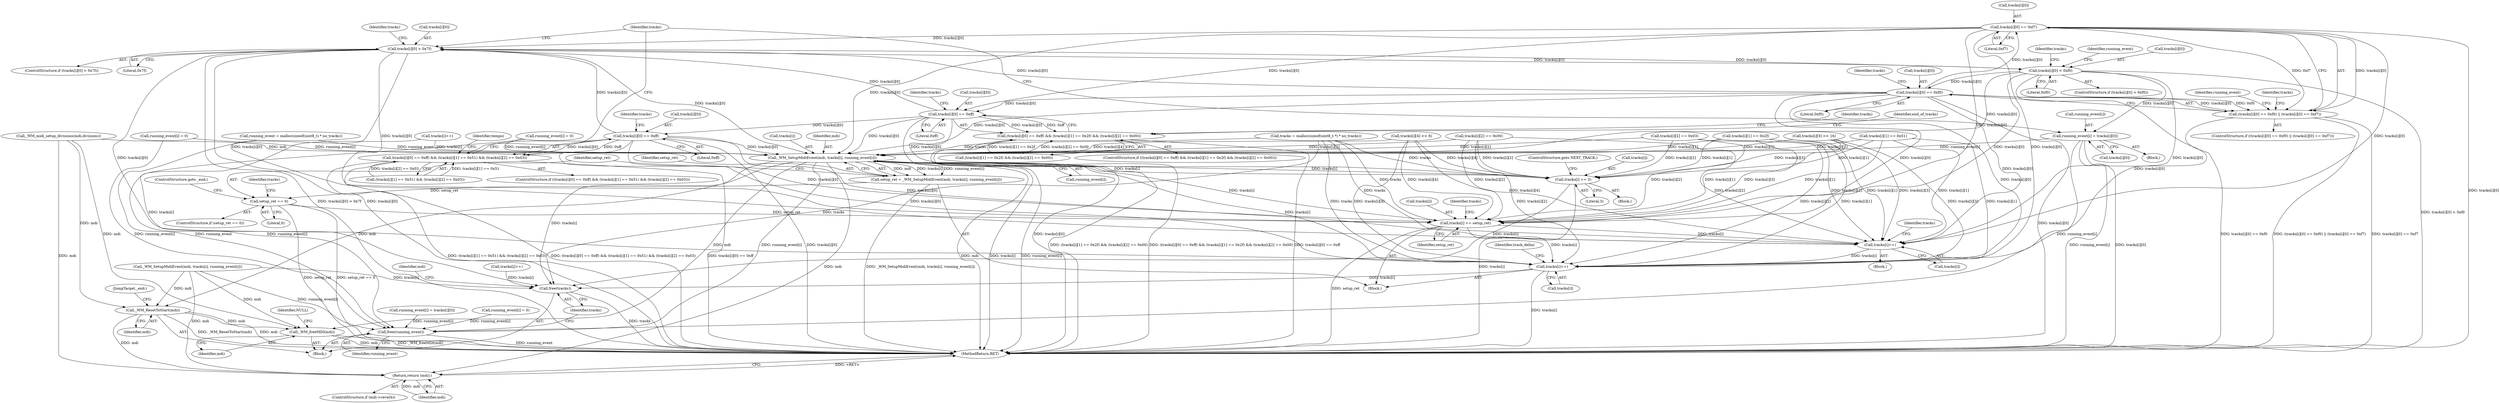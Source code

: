 digraph "0_wildmidi_660b513d99bced8783a4a5984ac2f742c74ebbdd_1@pointer" {
"1000814" [label="(Call,tracks[i][0] == 0xf7)"];
"1000807" [label="(Call,tracks[i][0] == 0xf0)"];
"1000787" [label="(Call,tracks[i][0] < 0xf0)"];
"1000778" [label="(Call,tracks[i][0] > 0x7f)"];
"1000869" [label="(Call,tracks[i][0] == 0xff)"];
"1000830" [label="(Call,tracks[i][0] == 0xff)"];
"1000814" [label="(Call,tracks[i][0] == 0xf7)"];
"1000763" [label="(Call,_WM_SetupMidiEvent(mdi, tracks[i], running_event[i]))"];
"1000761" [label="(Call,setup_ret = _WM_SetupMidiEvent(mdi, tracks[i], running_event[i]))"];
"1000772" [label="(Call,setup_ret == 0)"];
"1000926" [label="(Call,tracks[i] += setup_ret)"];
"1000957" [label="(Call,tracks[i]++)"];
"1000983" [label="(Call,tracks[i]++)"];
"1001423" [label="(Call,free(tracks))"];
"1000860" [label="(Call,tracks[i] += 3)"];
"1001412" [label="(Call,_WM_ResetToStart(mdi))"];
"1001429" [label="(Return,return (mdi);)"];
"1001431" [label="(Call,_WM_freeMDI(mdi))"];
"1001421" [label="(Call,free(running_event))"];
"1000795" [label="(Call,running_event[i] = tracks[i][0])"];
"1000806" [label="(Call,(tracks[i][0] == 0xf0) || (tracks[i][0] == 0xf7))"];
"1000829" [label="(Call,(tracks[i][0] == 0xff) && (tracks[i][1] == 0x2f) && (tracks[i][2] == 0x00))"];
"1000868" [label="(Call,(tracks[i][0] == 0xff) && (tracks[i][1] == 0x51) && (tracks[i][2] == 0x03))"];
"1001427" [label="(Identifier,mdi)"];
"1000869" [label="(Call,tracks[i][0] == 0xff)"];
"1000790" [label="(Identifier,tracks)"];
"1000624" [label="(Call,tracks[i]++)"];
"1000824" [label="(Identifier,running_event)"];
"1000392" [label="(Call,_WM_midi_setup_divisions(mdi,divisions))"];
"1000777" [label="(ControlStructure,if (tracks[i][0] > 0x7f))"];
"1000772" [label="(Call,setup_ret == 0)"];
"1000830" [label="(Call,tracks[i][0] == 0xff)"];
"1000831" [label="(Call,tracks[i][0])"];
"1000875" [label="(Literal,0xff)"];
"1000795" [label="(Call,running_event[i] = tracks[i][0])"];
"1001412" [label="(Call,_WM_ResetToStart(mdi))"];
"1000854" [label="(Identifier,end_of_tracks)"];
"1000940" [label="(Block,)"];
"1000930" [label="(Identifier,setup_ret)"];
"1000810" [label="(Identifier,tracks)"];
"1001429" [label="(Return,return (mdi);)"];
"1000903" [label="(Call,tracks[i][4] << 8)"];
"1000964" [label="(Identifier,tracks)"];
"1001422" [label="(Identifier,running_event)"];
"1000860" [label="(Call,tracks[i] += 3)"];
"1000876" [label="(Call,(tracks[i][1] == 0x51) && (tracks[i][2] == 0x03))"];
"1000771" [label="(ControlStructure,if (setup_ret == 0))"];
"1000817" [label="(Identifier,tracks)"];
"1000794" [label="(Block,)"];
"1000805" [label="(ControlStructure,if ((tracks[i][0] == 0xf0) || (tracks[i][0] == 0xf7)))"];
"1000570" [label="(Call,running_event[i] = 0)"];
"1000806" [label="(Call,(tracks[i][0] == 0xf0) || (tracks[i][0] == 0xf7))"];
"1001425" [label="(ControlStructure,if (mdi->reverb))"];
"1000820" [label="(Literal,0xf7)"];
"1000867" [label="(ControlStructure,if ((tracks[i][0] == 0xff) && (tracks[i][1] == 0x51) && (tracks[i][2] == 0x03)))"];
"1000814" [label="(Call,tracks[i][0] == 0xf7)"];
"1000895" [label="(Call,tracks[i][3] << 16)"];
"1000793" [label="(Literal,0xf0)"];
"1000865" [label="(ControlStructure,goto NEXT_TRACK;)"];
"1000784" [label="(Literal,0x7f)"];
"1001086" [label="(Call,_WM_SetupMidiEvent(mdi, tracks[i], running_event[i]))"];
"1001423" [label="(Call,free(tracks))"];
"1000761" [label="(Call,setup_ret = _WM_SetupMidiEvent(mdi, tracks[i], running_event[i]))"];
"1000958" [label="(Call,tracks[i])"];
"1001434" [label="(Identifier,NULL)"];
"1001435" [label="(MethodReturn,RET)"];
"1000797" [label="(Identifier,running_event)"];
"1000989" [label="(Identifier,track_delta)"];
"1000762" [label="(Identifier,setup_ret)"];
"1000872" [label="(Identifier,tracks)"];
"1000841" [label="(Identifier,tracks)"];
"1000773" [label="(Identifier,setup_ret)"];
"1000845" [label="(Call,tracks[i][2] == 0x00)"];
"1000852" [label="(Block,)"];
"1000774" [label="(Literal,0)"];
"1000786" [label="(ControlStructure,if (tracks[i][0] < 0xf0))"];
"1000122" [label="(Block,)"];
"1000957" [label="(Call,tracks[i]++)"];
"1000808" [label="(Call,tracks[i][0])"];
"1000395" [label="(Call,tracks = malloc(sizeof(uint8_t *) * no_tracks))"];
"1000828" [label="(ControlStructure,if ((tracks[i][0] == 0xff) && (tracks[i][1] == 0x2f) && (tracks[i][2] == 0x00)))"];
"1000861" [label="(Call,tracks[i])"];
"1000926" [label="(Call,tracks[i] += setup_ret)"];
"1001424" [label="(Identifier,tracks)"];
"1001118" [label="(Call,running_event[i] = tracks[i][0])"];
"1000822" [label="(Call,running_event[i] = 0)"];
"1001431" [label="(Call,_WM_freeMDI(mdi))"];
"1000807" [label="(Call,tracks[i][0] == 0xf0)"];
"1000927" [label="(Call,tracks[i])"];
"1000778" [label="(Call,tracks[i][0] > 0x7f)"];
"1000983" [label="(Call,tracks[i]++)"];
"1001413" [label="(Identifier,mdi)"];
"1000796" [label="(Call,running_event[i])"];
"1000799" [label="(Call,tracks[i][0])"];
"1000877" [label="(Call,tracks[i][1] == 0x51)"];
"1000864" [label="(Literal,3)"];
"1000779" [label="(Call,tracks[i][0])"];
"1000768" [label="(Call,running_event[i])"];
"1000868" [label="(Call,(tracks[i][0] == 0xff) && (tracks[i][1] == 0x51) && (tracks[i][2] == 0x03))"];
"1000765" [label="(Call,tracks[i])"];
"1000781" [label="(Identifier,tracks)"];
"1000984" [label="(Call,tracks[i])"];
"1000870" [label="(Call,tracks[i][0])"];
"1000813" [label="(Literal,0xf0)"];
"1000880" [label="(Identifier,tracks)"];
"1000416" [label="(Call,running_event = malloc(sizeof(uint8_t) * no_tracks))"];
"1001304" [label="(Call,tracks[i]++)"];
"1000760" [label="(Block,)"];
"1000836" [label="(Literal,0xff)"];
"1001432" [label="(Identifier,mdi)"];
"1000935" [label="(Identifier,tracks)"];
"1000884" [label="(Call,tracks[i][2] == 0x03)"];
"1000776" [label="(ControlStructure,goto _end;)"];
"1000893" [label="(Identifier,tempo)"];
"1001414" [label="(JumpTarget,_end:)"];
"1000838" [label="(Call,tracks[i][1] == 0x2f)"];
"1001430" [label="(Identifier,mdi)"];
"1000815" [label="(Call,tracks[i][0])"];
"1000788" [label="(Call,tracks[i][0])"];
"1000763" [label="(Call,_WM_SetupMidiEvent(mdi, tracks[i], running_event[i]))"];
"1000787" [label="(Call,tracks[i][0] < 0xf0)"];
"1000928" [label="(Identifier,tracks)"];
"1001421" [label="(Call,free(running_event))"];
"1000829" [label="(Call,(tracks[i][0] == 0xff) && (tracks[i][1] == 0x2f) && (tracks[i][2] == 0x00))"];
"1000833" [label="(Identifier,tracks)"];
"1001145" [label="(Call,running_event[i] = 0)"];
"1000837" [label="(Call,(tracks[i][1] == 0x2f) && (tracks[i][2] == 0x00))"];
"1000764" [label="(Identifier,mdi)"];
"1000814" -> "1000806"  [label="AST: "];
"1000814" -> "1000820"  [label="CFG: "];
"1000815" -> "1000814"  [label="AST: "];
"1000820" -> "1000814"  [label="AST: "];
"1000806" -> "1000814"  [label="CFG: "];
"1000814" -> "1001435"  [label="DDG: tracks[i][0]"];
"1000814" -> "1000763"  [label="DDG: tracks[i][0]"];
"1000814" -> "1000778"  [label="DDG: tracks[i][0]"];
"1000814" -> "1000806"  [label="DDG: tracks[i][0]"];
"1000814" -> "1000806"  [label="DDG: 0xf7"];
"1000807" -> "1000814"  [label="DDG: tracks[i][0]"];
"1000814" -> "1000830"  [label="DDG: tracks[i][0]"];
"1000814" -> "1000926"  [label="DDG: tracks[i][0]"];
"1000814" -> "1000957"  [label="DDG: tracks[i][0]"];
"1000814" -> "1000983"  [label="DDG: tracks[i][0]"];
"1000807" -> "1000806"  [label="AST: "];
"1000807" -> "1000813"  [label="CFG: "];
"1000808" -> "1000807"  [label="AST: "];
"1000813" -> "1000807"  [label="AST: "];
"1000817" -> "1000807"  [label="CFG: "];
"1000806" -> "1000807"  [label="CFG: "];
"1000807" -> "1001435"  [label="DDG: tracks[i][0]"];
"1000807" -> "1000763"  [label="DDG: tracks[i][0]"];
"1000807" -> "1000778"  [label="DDG: tracks[i][0]"];
"1000807" -> "1000806"  [label="DDG: tracks[i][0]"];
"1000807" -> "1000806"  [label="DDG: 0xf0"];
"1000787" -> "1000807"  [label="DDG: tracks[i][0]"];
"1000807" -> "1000830"  [label="DDG: tracks[i][0]"];
"1000807" -> "1000926"  [label="DDG: tracks[i][0]"];
"1000807" -> "1000957"  [label="DDG: tracks[i][0]"];
"1000807" -> "1000983"  [label="DDG: tracks[i][0]"];
"1000787" -> "1000786"  [label="AST: "];
"1000787" -> "1000793"  [label="CFG: "];
"1000788" -> "1000787"  [label="AST: "];
"1000793" -> "1000787"  [label="AST: "];
"1000797" -> "1000787"  [label="CFG: "];
"1000810" -> "1000787"  [label="CFG: "];
"1000787" -> "1001435"  [label="DDG: tracks[i][0] < 0xf0"];
"1000787" -> "1000763"  [label="DDG: tracks[i][0]"];
"1000787" -> "1000778"  [label="DDG: tracks[i][0]"];
"1000778" -> "1000787"  [label="DDG: tracks[i][0]"];
"1000787" -> "1000795"  [label="DDG: tracks[i][0]"];
"1000787" -> "1000926"  [label="DDG: tracks[i][0]"];
"1000787" -> "1000957"  [label="DDG: tracks[i][0]"];
"1000787" -> "1000983"  [label="DDG: tracks[i][0]"];
"1000778" -> "1000777"  [label="AST: "];
"1000778" -> "1000784"  [label="CFG: "];
"1000779" -> "1000778"  [label="AST: "];
"1000784" -> "1000778"  [label="AST: "];
"1000790" -> "1000778"  [label="CFG: "];
"1000928" -> "1000778"  [label="CFG: "];
"1000778" -> "1001435"  [label="DDG: tracks[i][0] > 0x7f"];
"1000778" -> "1001435"  [label="DDG: tracks[i][0]"];
"1000778" -> "1000763"  [label="DDG: tracks[i][0]"];
"1000869" -> "1000778"  [label="DDG: tracks[i][0]"];
"1000830" -> "1000778"  [label="DDG: tracks[i][0]"];
"1000778" -> "1000926"  [label="DDG: tracks[i][0]"];
"1000778" -> "1000957"  [label="DDG: tracks[i][0]"];
"1000778" -> "1000983"  [label="DDG: tracks[i][0]"];
"1000869" -> "1000868"  [label="AST: "];
"1000869" -> "1000875"  [label="CFG: "];
"1000870" -> "1000869"  [label="AST: "];
"1000875" -> "1000869"  [label="AST: "];
"1000880" -> "1000869"  [label="CFG: "];
"1000868" -> "1000869"  [label="CFG: "];
"1000869" -> "1001435"  [label="DDG: tracks[i][0]"];
"1000869" -> "1000763"  [label="DDG: tracks[i][0]"];
"1000869" -> "1000868"  [label="DDG: tracks[i][0]"];
"1000869" -> "1000868"  [label="DDG: 0xff"];
"1000830" -> "1000869"  [label="DDG: tracks[i][0]"];
"1000869" -> "1000926"  [label="DDG: tracks[i][0]"];
"1000869" -> "1000957"  [label="DDG: tracks[i][0]"];
"1000869" -> "1000983"  [label="DDG: tracks[i][0]"];
"1000830" -> "1000829"  [label="AST: "];
"1000830" -> "1000836"  [label="CFG: "];
"1000831" -> "1000830"  [label="AST: "];
"1000836" -> "1000830"  [label="AST: "];
"1000841" -> "1000830"  [label="CFG: "];
"1000829" -> "1000830"  [label="CFG: "];
"1000830" -> "1001435"  [label="DDG: tracks[i][0]"];
"1000830" -> "1000763"  [label="DDG: tracks[i][0]"];
"1000830" -> "1000829"  [label="DDG: tracks[i][0]"];
"1000830" -> "1000829"  [label="DDG: 0xff"];
"1000830" -> "1000860"  [label="DDG: tracks[i][0]"];
"1000763" -> "1000761"  [label="AST: "];
"1000763" -> "1000768"  [label="CFG: "];
"1000764" -> "1000763"  [label="AST: "];
"1000765" -> "1000763"  [label="AST: "];
"1000768" -> "1000763"  [label="AST: "];
"1000761" -> "1000763"  [label="CFG: "];
"1000763" -> "1001435"  [label="DDG: mdi"];
"1000763" -> "1001435"  [label="DDG: tracks[i]"];
"1000763" -> "1001435"  [label="DDG: running_event[i]"];
"1000763" -> "1000761"  [label="DDG: mdi"];
"1000763" -> "1000761"  [label="DDG: tracks[i]"];
"1000763" -> "1000761"  [label="DDG: running_event[i]"];
"1000392" -> "1000763"  [label="DDG: mdi"];
"1000395" -> "1000763"  [label="DDG: tracks"];
"1000983" -> "1000763"  [label="DDG: tracks[i]"];
"1000884" -> "1000763"  [label="DDG: tracks[i][2]"];
"1000845" -> "1000763"  [label="DDG: tracks[i][2]"];
"1000624" -> "1000763"  [label="DDG: tracks[i]"];
"1000838" -> "1000763"  [label="DDG: tracks[i][1]"];
"1000895" -> "1000763"  [label="DDG: tracks[i][3]"];
"1000860" -> "1000763"  [label="DDG: tracks[i]"];
"1000877" -> "1000763"  [label="DDG: tracks[i][1]"];
"1000903" -> "1000763"  [label="DDG: tracks[i][4]"];
"1000570" -> "1000763"  [label="DDG: running_event[i]"];
"1000795" -> "1000763"  [label="DDG: running_event[i]"];
"1000822" -> "1000763"  [label="DDG: running_event[i]"];
"1000416" -> "1000763"  [label="DDG: running_event"];
"1000763" -> "1000860"  [label="DDG: tracks[i]"];
"1000763" -> "1000926"  [label="DDG: tracks[i]"];
"1000763" -> "1001412"  [label="DDG: mdi"];
"1000763" -> "1001421"  [label="DDG: running_event[i]"];
"1000763" -> "1001423"  [label="DDG: tracks[i]"];
"1000763" -> "1001429"  [label="DDG: mdi"];
"1000763" -> "1001431"  [label="DDG: mdi"];
"1000761" -> "1000760"  [label="AST: "];
"1000762" -> "1000761"  [label="AST: "];
"1000773" -> "1000761"  [label="CFG: "];
"1000761" -> "1001435"  [label="DDG: _WM_SetupMidiEvent(mdi, tracks[i], running_event[i])"];
"1000761" -> "1000772"  [label="DDG: setup_ret"];
"1000772" -> "1000771"  [label="AST: "];
"1000772" -> "1000774"  [label="CFG: "];
"1000773" -> "1000772"  [label="AST: "];
"1000774" -> "1000772"  [label="AST: "];
"1000776" -> "1000772"  [label="CFG: "];
"1000781" -> "1000772"  [label="CFG: "];
"1000772" -> "1001435"  [label="DDG: setup_ret"];
"1000772" -> "1001435"  [label="DDG: setup_ret == 0"];
"1000772" -> "1000926"  [label="DDG: setup_ret"];
"1000926" -> "1000760"  [label="AST: "];
"1000926" -> "1000930"  [label="CFG: "];
"1000927" -> "1000926"  [label="AST: "];
"1000930" -> "1000926"  [label="AST: "];
"1000935" -> "1000926"  [label="CFG: "];
"1000926" -> "1001435"  [label="DDG: setup_ret"];
"1000395" -> "1000926"  [label="DDG: tracks"];
"1000884" -> "1000926"  [label="DDG: tracks[i][2]"];
"1000845" -> "1000926"  [label="DDG: tracks[i][2]"];
"1000838" -> "1000926"  [label="DDG: tracks[i][1]"];
"1000895" -> "1000926"  [label="DDG: tracks[i][3]"];
"1000877" -> "1000926"  [label="DDG: tracks[i][1]"];
"1000903" -> "1000926"  [label="DDG: tracks[i][4]"];
"1000926" -> "1000957"  [label="DDG: tracks[i]"];
"1000926" -> "1000983"  [label="DDG: tracks[i]"];
"1000957" -> "1000940"  [label="AST: "];
"1000957" -> "1000958"  [label="CFG: "];
"1000958" -> "1000957"  [label="AST: "];
"1000964" -> "1000957"  [label="CFG: "];
"1000395" -> "1000957"  [label="DDG: tracks"];
"1000884" -> "1000957"  [label="DDG: tracks[i][2]"];
"1000845" -> "1000957"  [label="DDG: tracks[i][2]"];
"1000838" -> "1000957"  [label="DDG: tracks[i][1]"];
"1000895" -> "1000957"  [label="DDG: tracks[i][3]"];
"1000877" -> "1000957"  [label="DDG: tracks[i][1]"];
"1000903" -> "1000957"  [label="DDG: tracks[i][4]"];
"1000957" -> "1000983"  [label="DDG: tracks[i]"];
"1000983" -> "1000760"  [label="AST: "];
"1000983" -> "1000984"  [label="CFG: "];
"1000984" -> "1000983"  [label="AST: "];
"1000989" -> "1000983"  [label="CFG: "];
"1000983" -> "1001435"  [label="DDG: tracks[i]"];
"1000395" -> "1000983"  [label="DDG: tracks"];
"1000884" -> "1000983"  [label="DDG: tracks[i][2]"];
"1000845" -> "1000983"  [label="DDG: tracks[i][2]"];
"1000838" -> "1000983"  [label="DDG: tracks[i][1]"];
"1000895" -> "1000983"  [label="DDG: tracks[i][3]"];
"1000877" -> "1000983"  [label="DDG: tracks[i][1]"];
"1000903" -> "1000983"  [label="DDG: tracks[i][4]"];
"1000983" -> "1001423"  [label="DDG: tracks[i]"];
"1001423" -> "1000122"  [label="AST: "];
"1001423" -> "1001424"  [label="CFG: "];
"1001424" -> "1001423"  [label="AST: "];
"1001427" -> "1001423"  [label="CFG: "];
"1001423" -> "1001435"  [label="DDG: tracks"];
"1000395" -> "1001423"  [label="DDG: tracks"];
"1001086" -> "1001423"  [label="DDG: tracks[i]"];
"1000624" -> "1001423"  [label="DDG: tracks[i]"];
"1001304" -> "1001423"  [label="DDG: tracks[i]"];
"1000860" -> "1001423"  [label="DDG: tracks[i]"];
"1000860" -> "1000852"  [label="AST: "];
"1000860" -> "1000864"  [label="CFG: "];
"1000861" -> "1000860"  [label="AST: "];
"1000864" -> "1000860"  [label="AST: "];
"1000865" -> "1000860"  [label="CFG: "];
"1000860" -> "1001435"  [label="DDG: tracks[i]"];
"1000395" -> "1000860"  [label="DDG: tracks"];
"1000884" -> "1000860"  [label="DDG: tracks[i][2]"];
"1000845" -> "1000860"  [label="DDG: tracks[i][2]"];
"1000838" -> "1000860"  [label="DDG: tracks[i][1]"];
"1000895" -> "1000860"  [label="DDG: tracks[i][3]"];
"1000877" -> "1000860"  [label="DDG: tracks[i][1]"];
"1000903" -> "1000860"  [label="DDG: tracks[i][4]"];
"1001412" -> "1000122"  [label="AST: "];
"1001412" -> "1001413"  [label="CFG: "];
"1001413" -> "1001412"  [label="AST: "];
"1001414" -> "1001412"  [label="CFG: "];
"1001412" -> "1001435"  [label="DDG: _WM_ResetToStart(mdi)"];
"1001412" -> "1001435"  [label="DDG: mdi"];
"1001086" -> "1001412"  [label="DDG: mdi"];
"1000392" -> "1001412"  [label="DDG: mdi"];
"1001412" -> "1001429"  [label="DDG: mdi"];
"1001412" -> "1001431"  [label="DDG: mdi"];
"1001429" -> "1001425"  [label="AST: "];
"1001429" -> "1001430"  [label="CFG: "];
"1001430" -> "1001429"  [label="AST: "];
"1001435" -> "1001429"  [label="CFG: "];
"1001429" -> "1001435"  [label="DDG: <RET>"];
"1001430" -> "1001429"  [label="DDG: mdi"];
"1001086" -> "1001429"  [label="DDG: mdi"];
"1000392" -> "1001429"  [label="DDG: mdi"];
"1001431" -> "1000122"  [label="AST: "];
"1001431" -> "1001432"  [label="CFG: "];
"1001432" -> "1001431"  [label="AST: "];
"1001434" -> "1001431"  [label="CFG: "];
"1001431" -> "1001435"  [label="DDG: mdi"];
"1001431" -> "1001435"  [label="DDG: _WM_freeMDI(mdi)"];
"1001086" -> "1001431"  [label="DDG: mdi"];
"1000392" -> "1001431"  [label="DDG: mdi"];
"1001421" -> "1000122"  [label="AST: "];
"1001421" -> "1001422"  [label="CFG: "];
"1001422" -> "1001421"  [label="AST: "];
"1001424" -> "1001421"  [label="CFG: "];
"1001421" -> "1001435"  [label="DDG: running_event"];
"1000570" -> "1001421"  [label="DDG: running_event[i]"];
"1000795" -> "1001421"  [label="DDG: running_event[i]"];
"1001145" -> "1001421"  [label="DDG: running_event[i]"];
"1000822" -> "1001421"  [label="DDG: running_event[i]"];
"1001086" -> "1001421"  [label="DDG: running_event[i]"];
"1000416" -> "1001421"  [label="DDG: running_event"];
"1001118" -> "1001421"  [label="DDG: running_event[i]"];
"1000795" -> "1000794"  [label="AST: "];
"1000795" -> "1000799"  [label="CFG: "];
"1000796" -> "1000795"  [label="AST: "];
"1000799" -> "1000795"  [label="AST: "];
"1000928" -> "1000795"  [label="CFG: "];
"1000795" -> "1001435"  [label="DDG: running_event[i]"];
"1000795" -> "1001435"  [label="DDG: tracks[i][0]"];
"1000806" -> "1000805"  [label="AST: "];
"1000824" -> "1000806"  [label="CFG: "];
"1000833" -> "1000806"  [label="CFG: "];
"1000806" -> "1001435"  [label="DDG: tracks[i][0] == 0xf0"];
"1000806" -> "1001435"  [label="DDG: (tracks[i][0] == 0xf0) || (tracks[i][0] == 0xf7)"];
"1000806" -> "1001435"  [label="DDG: tracks[i][0] == 0xf7"];
"1000829" -> "1000828"  [label="AST: "];
"1000829" -> "1000837"  [label="CFG: "];
"1000837" -> "1000829"  [label="AST: "];
"1000854" -> "1000829"  [label="CFG: "];
"1000872" -> "1000829"  [label="CFG: "];
"1000829" -> "1001435"  [label="DDG: (tracks[i][0] == 0xff) && (tracks[i][1] == 0x2f) && (tracks[i][2] == 0x00)"];
"1000829" -> "1001435"  [label="DDG: tracks[i][0] == 0xff"];
"1000829" -> "1001435"  [label="DDG: (tracks[i][1] == 0x2f) && (tracks[i][2] == 0x00)"];
"1000837" -> "1000829"  [label="DDG: tracks[i][1] == 0x2f"];
"1000837" -> "1000829"  [label="DDG: tracks[i][2] == 0x00"];
"1000868" -> "1000867"  [label="AST: "];
"1000868" -> "1000876"  [label="CFG: "];
"1000876" -> "1000868"  [label="AST: "];
"1000893" -> "1000868"  [label="CFG: "];
"1000928" -> "1000868"  [label="CFG: "];
"1000868" -> "1001435"  [label="DDG: (tracks[i][1] == 0x51) && (tracks[i][2] == 0x03)"];
"1000868" -> "1001435"  [label="DDG: (tracks[i][0] == 0xff) && (tracks[i][1] == 0x51) && (tracks[i][2] == 0x03)"];
"1000868" -> "1001435"  [label="DDG: tracks[i][0] == 0xff"];
"1000876" -> "1000868"  [label="DDG: tracks[i][1] == 0x51"];
"1000876" -> "1000868"  [label="DDG: tracks[i][2] == 0x03"];
}
